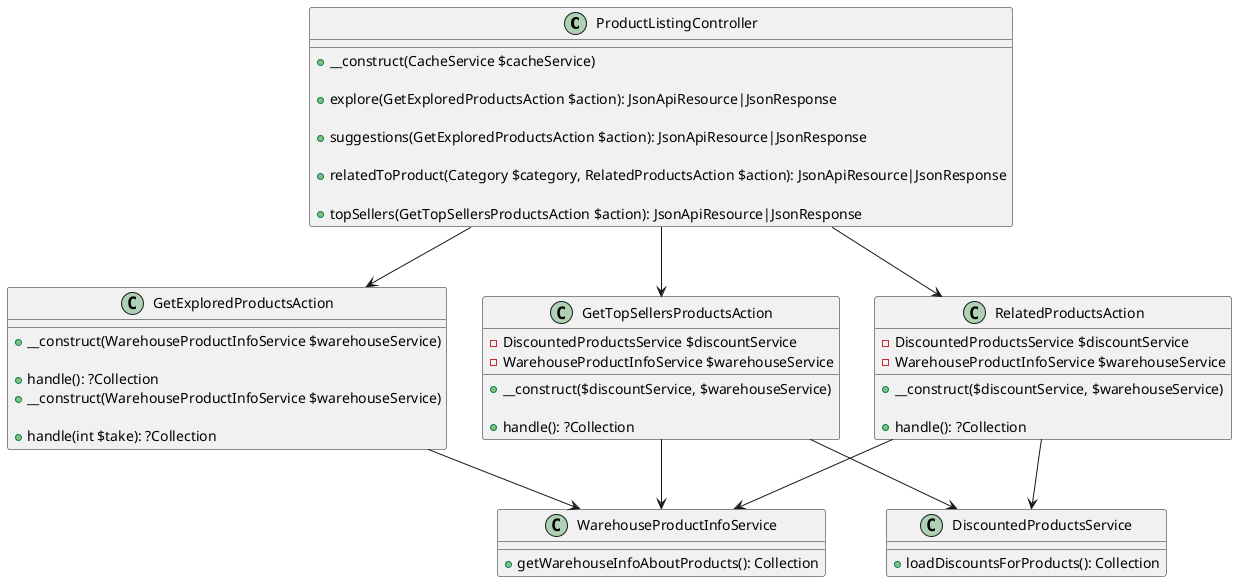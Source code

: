 @startuml

class ProductListingController {
    + __construct(CacheService $cacheService)

    + explore(GetExploredProductsAction $action): JsonApiResource|JsonResponse

    + suggestions(GetExploredProductsAction $action): JsonApiResource|JsonResponse

    + relatedToProduct(Category $category, RelatedProductsAction $action): JsonApiResource|JsonResponse

    + topSellers(GetTopSellersProductsAction $action): JsonApiResource|JsonResponse
}

class GetExploredProductsAction {
    + __construct(WarehouseProductInfoService $warehouseService)

    + handle(): ?Collection
}

class GetExploredProductsAction {
    + __construct(WarehouseProductInfoService $warehouseService)

    + handle(int $take): ?Collection
}

class RelatedProductsAction {
    - DiscountedProductsService $discountService
    - WarehouseProductInfoService $warehouseService

    + __construct($discountService, $warehouseService)

    + handle(): ?Collection
}

class GetTopSellersProductsAction {
    - DiscountedProductsService $discountService
    - WarehouseProductInfoService $warehouseService

    + __construct($discountService, $warehouseService)

    + handle(): ?Collection
}

class WarehouseProductInfoService {
    + getWarehouseInfoAboutProducts(): Collection
}

class DiscountedProductsService {
    + loadDiscountsForProducts(): Collection
}

ProductListingController --> GetExploredProductsAction
ProductListingController --> RelatedProductsAction
ProductListingController --> GetTopSellersProductsAction

GetExploredProductsAction --> WarehouseProductInfoService
RelatedProductsAction --> DiscountedProductsService
RelatedProductsAction --> WarehouseProductInfoService
GetTopSellersProductsAction --> DiscountedProductsService
GetTopSellersProductsAction --> WarehouseProductInfoService
@enduml